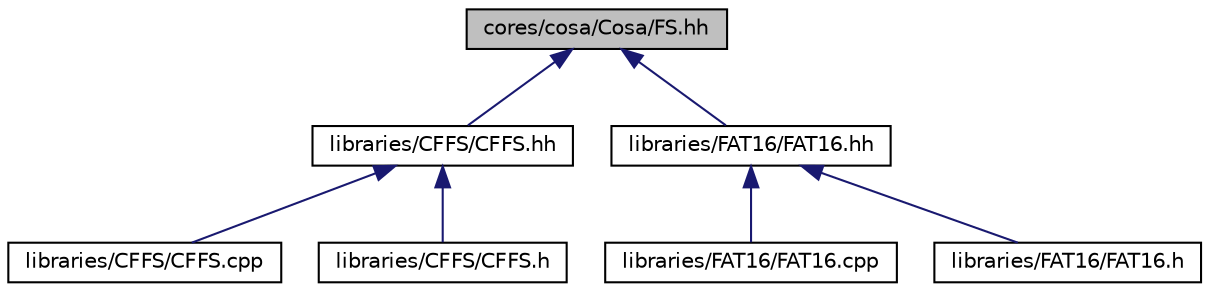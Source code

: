 digraph "cores/cosa/Cosa/FS.hh"
{
  edge [fontname="Helvetica",fontsize="10",labelfontname="Helvetica",labelfontsize="10"];
  node [fontname="Helvetica",fontsize="10",shape=record];
  Node1 [label="cores/cosa/Cosa/FS.hh",height=0.2,width=0.4,color="black", fillcolor="grey75", style="filled", fontcolor="black"];
  Node1 -> Node2 [dir="back",color="midnightblue",fontsize="10",style="solid",fontname="Helvetica"];
  Node2 [label="libraries/CFFS/CFFS.hh",height=0.2,width=0.4,color="black", fillcolor="white", style="filled",URL="$d1/d43/CFFS_8hh.html"];
  Node2 -> Node3 [dir="back",color="midnightblue",fontsize="10",style="solid",fontname="Helvetica"];
  Node3 [label="libraries/CFFS/CFFS.cpp",height=0.2,width=0.4,color="black", fillcolor="white", style="filled",URL="$da/d91/CFFS_8cpp.html"];
  Node2 -> Node4 [dir="back",color="midnightblue",fontsize="10",style="solid",fontname="Helvetica"];
  Node4 [label="libraries/CFFS/CFFS.h",height=0.2,width=0.4,color="black", fillcolor="white", style="filled",URL="$d0/db5/CFFS_8h.html"];
  Node1 -> Node5 [dir="back",color="midnightblue",fontsize="10",style="solid",fontname="Helvetica"];
  Node5 [label="libraries/FAT16/FAT16.hh",height=0.2,width=0.4,color="black", fillcolor="white", style="filled",URL="$d9/d32/FAT16_8hh.html"];
  Node5 -> Node6 [dir="back",color="midnightblue",fontsize="10",style="solid",fontname="Helvetica"];
  Node6 [label="libraries/FAT16/FAT16.cpp",height=0.2,width=0.4,color="black", fillcolor="white", style="filled",URL="$d8/def/FAT16_8cpp.html"];
  Node5 -> Node7 [dir="back",color="midnightblue",fontsize="10",style="solid",fontname="Helvetica"];
  Node7 [label="libraries/FAT16/FAT16.h",height=0.2,width=0.4,color="black", fillcolor="white", style="filled",URL="$de/d02/FAT16_8h.html"];
}
